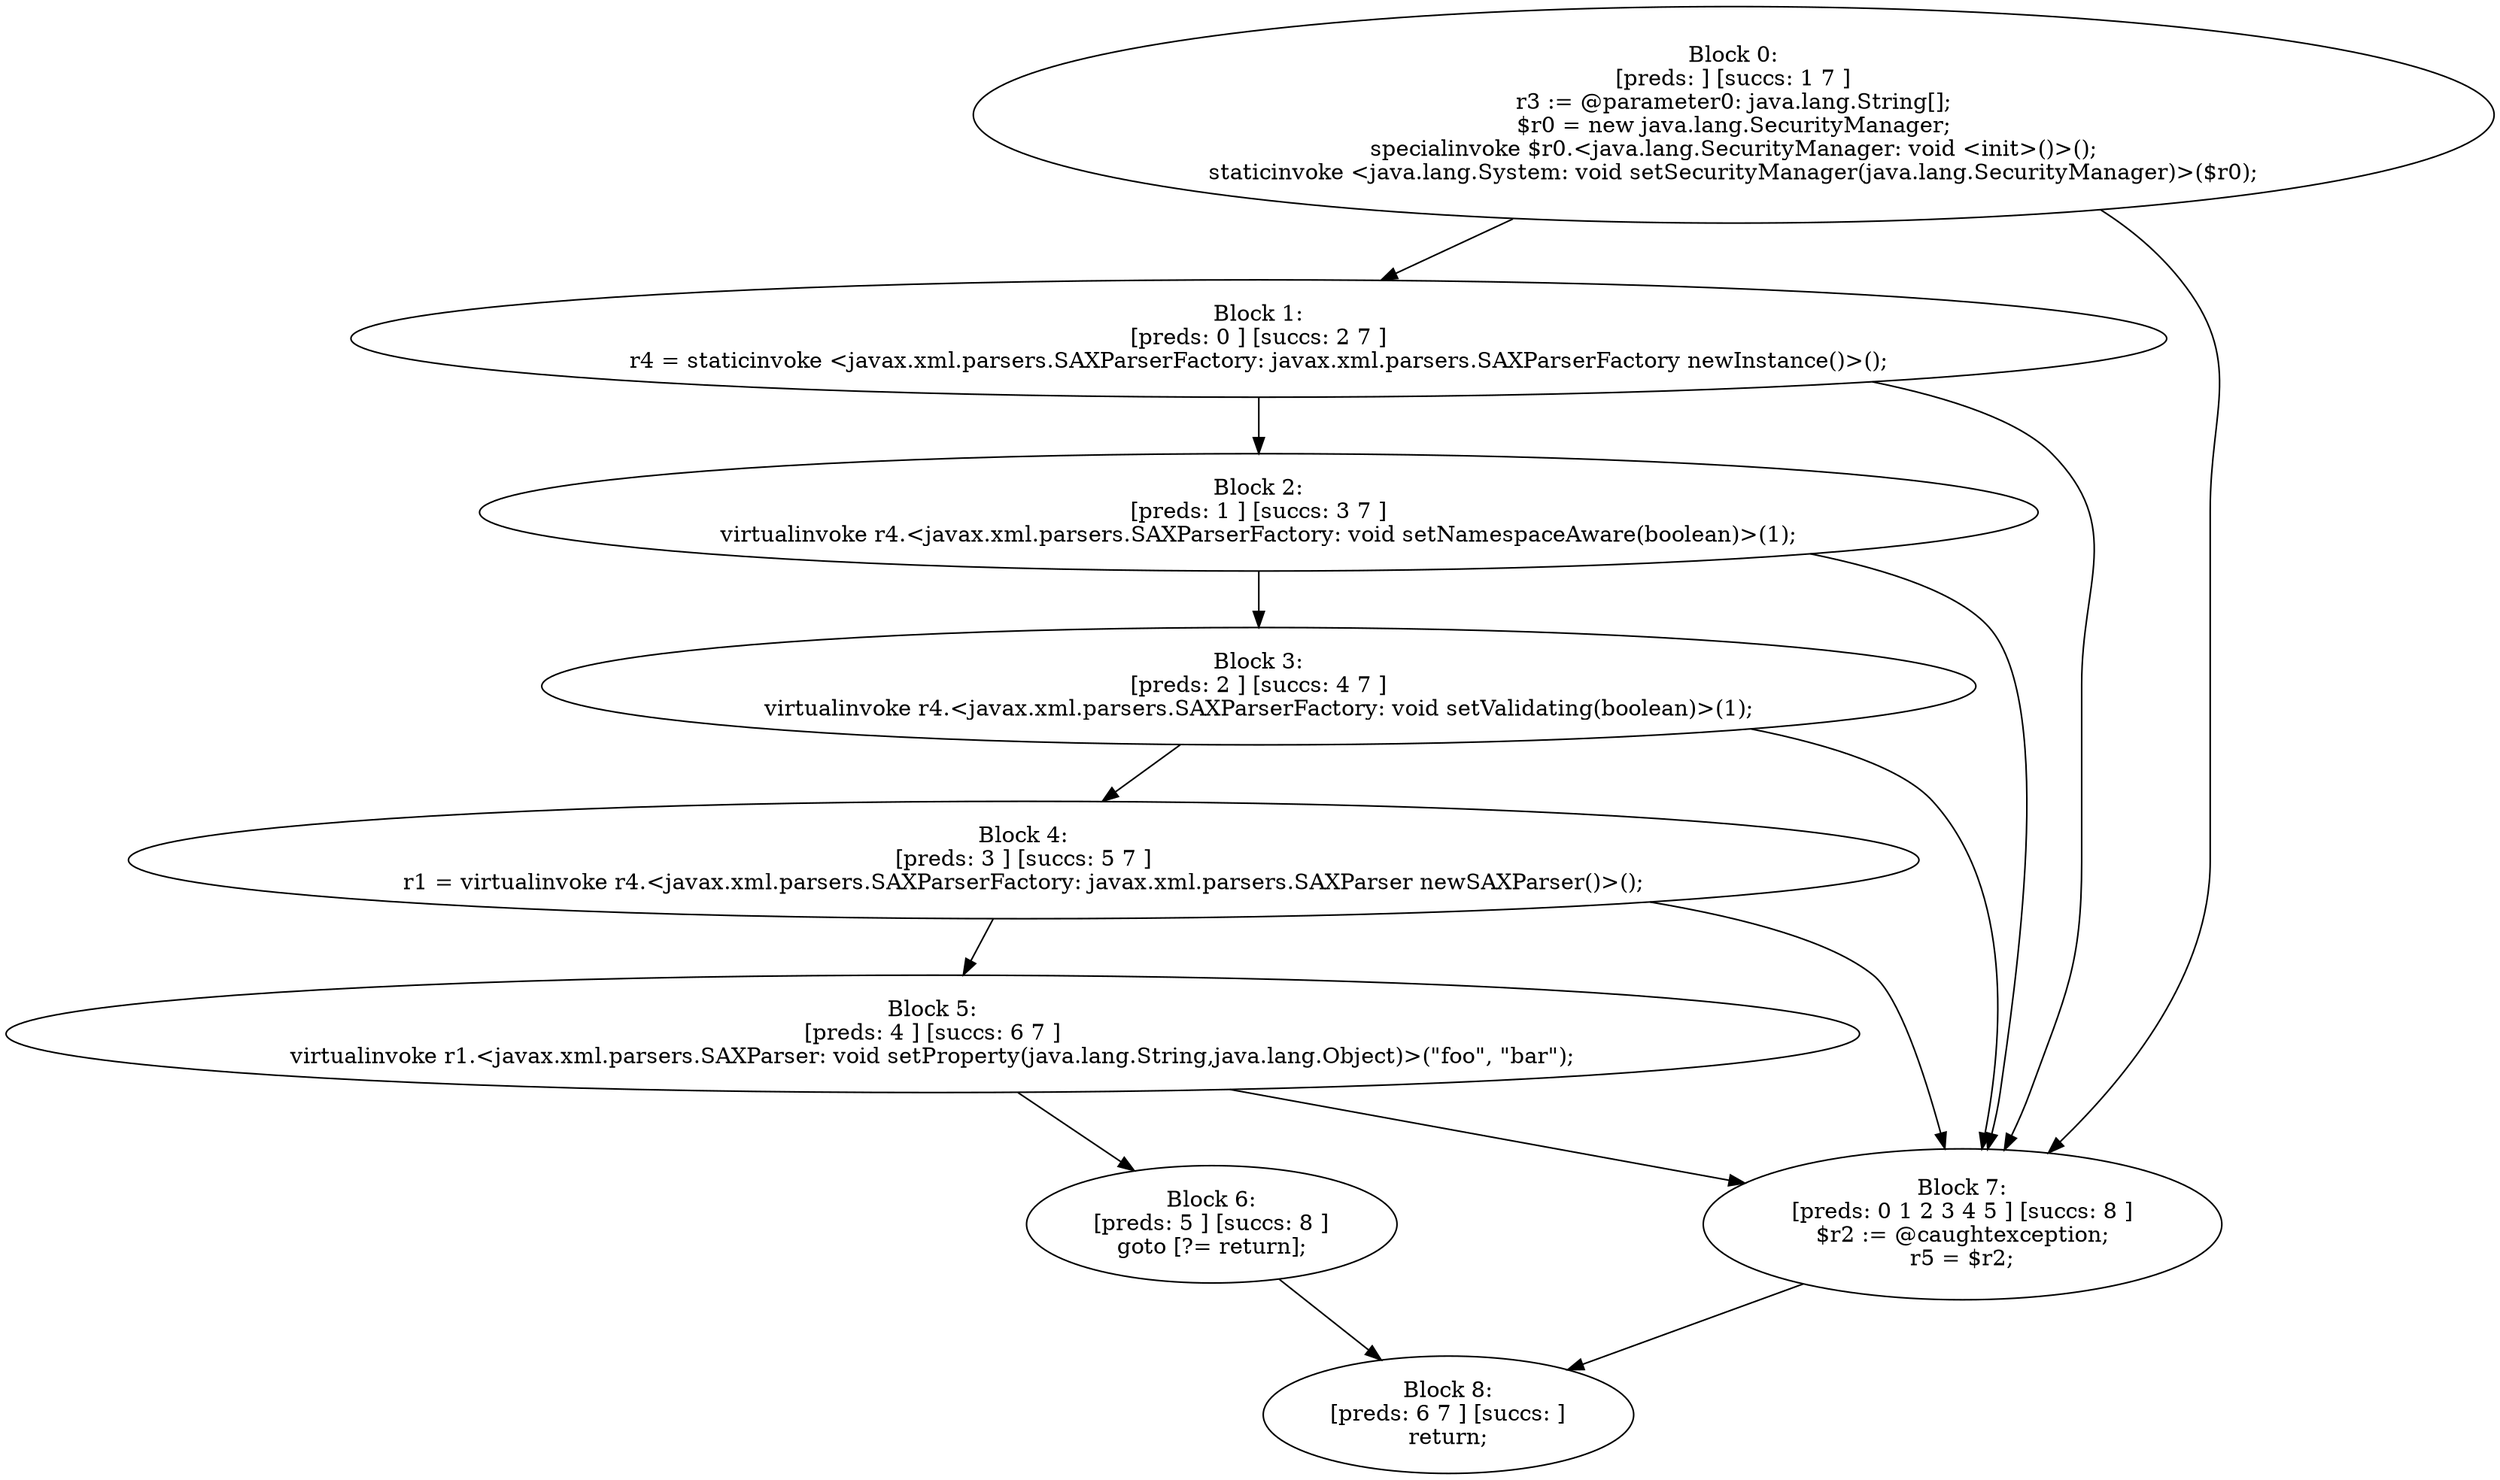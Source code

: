 digraph "unitGraph" {
    "Block 0:
[preds: ] [succs: 1 7 ]
r3 := @parameter0: java.lang.String[];
$r0 = new java.lang.SecurityManager;
specialinvoke $r0.<java.lang.SecurityManager: void <init>()>();
staticinvoke <java.lang.System: void setSecurityManager(java.lang.SecurityManager)>($r0);
"
    "Block 1:
[preds: 0 ] [succs: 2 7 ]
r4 = staticinvoke <javax.xml.parsers.SAXParserFactory: javax.xml.parsers.SAXParserFactory newInstance()>();
"
    "Block 2:
[preds: 1 ] [succs: 3 7 ]
virtualinvoke r4.<javax.xml.parsers.SAXParserFactory: void setNamespaceAware(boolean)>(1);
"
    "Block 3:
[preds: 2 ] [succs: 4 7 ]
virtualinvoke r4.<javax.xml.parsers.SAXParserFactory: void setValidating(boolean)>(1);
"
    "Block 4:
[preds: 3 ] [succs: 5 7 ]
r1 = virtualinvoke r4.<javax.xml.parsers.SAXParserFactory: javax.xml.parsers.SAXParser newSAXParser()>();
"
    "Block 5:
[preds: 4 ] [succs: 6 7 ]
virtualinvoke r1.<javax.xml.parsers.SAXParser: void setProperty(java.lang.String,java.lang.Object)>(\"foo\", \"bar\");
"
    "Block 6:
[preds: 5 ] [succs: 8 ]
goto [?= return];
"
    "Block 7:
[preds: 0 1 2 3 4 5 ] [succs: 8 ]
$r2 := @caughtexception;
r5 = $r2;
"
    "Block 8:
[preds: 6 7 ] [succs: ]
return;
"
    "Block 0:
[preds: ] [succs: 1 7 ]
r3 := @parameter0: java.lang.String[];
$r0 = new java.lang.SecurityManager;
specialinvoke $r0.<java.lang.SecurityManager: void <init>()>();
staticinvoke <java.lang.System: void setSecurityManager(java.lang.SecurityManager)>($r0);
"->"Block 1:
[preds: 0 ] [succs: 2 7 ]
r4 = staticinvoke <javax.xml.parsers.SAXParserFactory: javax.xml.parsers.SAXParserFactory newInstance()>();
";
    "Block 0:
[preds: ] [succs: 1 7 ]
r3 := @parameter0: java.lang.String[];
$r0 = new java.lang.SecurityManager;
specialinvoke $r0.<java.lang.SecurityManager: void <init>()>();
staticinvoke <java.lang.System: void setSecurityManager(java.lang.SecurityManager)>($r0);
"->"Block 7:
[preds: 0 1 2 3 4 5 ] [succs: 8 ]
$r2 := @caughtexception;
r5 = $r2;
";
    "Block 1:
[preds: 0 ] [succs: 2 7 ]
r4 = staticinvoke <javax.xml.parsers.SAXParserFactory: javax.xml.parsers.SAXParserFactory newInstance()>();
"->"Block 2:
[preds: 1 ] [succs: 3 7 ]
virtualinvoke r4.<javax.xml.parsers.SAXParserFactory: void setNamespaceAware(boolean)>(1);
";
    "Block 1:
[preds: 0 ] [succs: 2 7 ]
r4 = staticinvoke <javax.xml.parsers.SAXParserFactory: javax.xml.parsers.SAXParserFactory newInstance()>();
"->"Block 7:
[preds: 0 1 2 3 4 5 ] [succs: 8 ]
$r2 := @caughtexception;
r5 = $r2;
";
    "Block 2:
[preds: 1 ] [succs: 3 7 ]
virtualinvoke r4.<javax.xml.parsers.SAXParserFactory: void setNamespaceAware(boolean)>(1);
"->"Block 3:
[preds: 2 ] [succs: 4 7 ]
virtualinvoke r4.<javax.xml.parsers.SAXParserFactory: void setValidating(boolean)>(1);
";
    "Block 2:
[preds: 1 ] [succs: 3 7 ]
virtualinvoke r4.<javax.xml.parsers.SAXParserFactory: void setNamespaceAware(boolean)>(1);
"->"Block 7:
[preds: 0 1 2 3 4 5 ] [succs: 8 ]
$r2 := @caughtexception;
r5 = $r2;
";
    "Block 3:
[preds: 2 ] [succs: 4 7 ]
virtualinvoke r4.<javax.xml.parsers.SAXParserFactory: void setValidating(boolean)>(1);
"->"Block 4:
[preds: 3 ] [succs: 5 7 ]
r1 = virtualinvoke r4.<javax.xml.parsers.SAXParserFactory: javax.xml.parsers.SAXParser newSAXParser()>();
";
    "Block 3:
[preds: 2 ] [succs: 4 7 ]
virtualinvoke r4.<javax.xml.parsers.SAXParserFactory: void setValidating(boolean)>(1);
"->"Block 7:
[preds: 0 1 2 3 4 5 ] [succs: 8 ]
$r2 := @caughtexception;
r5 = $r2;
";
    "Block 4:
[preds: 3 ] [succs: 5 7 ]
r1 = virtualinvoke r4.<javax.xml.parsers.SAXParserFactory: javax.xml.parsers.SAXParser newSAXParser()>();
"->"Block 5:
[preds: 4 ] [succs: 6 7 ]
virtualinvoke r1.<javax.xml.parsers.SAXParser: void setProperty(java.lang.String,java.lang.Object)>(\"foo\", \"bar\");
";
    "Block 4:
[preds: 3 ] [succs: 5 7 ]
r1 = virtualinvoke r4.<javax.xml.parsers.SAXParserFactory: javax.xml.parsers.SAXParser newSAXParser()>();
"->"Block 7:
[preds: 0 1 2 3 4 5 ] [succs: 8 ]
$r2 := @caughtexception;
r5 = $r2;
";
    "Block 5:
[preds: 4 ] [succs: 6 7 ]
virtualinvoke r1.<javax.xml.parsers.SAXParser: void setProperty(java.lang.String,java.lang.Object)>(\"foo\", \"bar\");
"->"Block 6:
[preds: 5 ] [succs: 8 ]
goto [?= return];
";
    "Block 5:
[preds: 4 ] [succs: 6 7 ]
virtualinvoke r1.<javax.xml.parsers.SAXParser: void setProperty(java.lang.String,java.lang.Object)>(\"foo\", \"bar\");
"->"Block 7:
[preds: 0 1 2 3 4 5 ] [succs: 8 ]
$r2 := @caughtexception;
r5 = $r2;
";
    "Block 6:
[preds: 5 ] [succs: 8 ]
goto [?= return];
"->"Block 8:
[preds: 6 7 ] [succs: ]
return;
";
    "Block 7:
[preds: 0 1 2 3 4 5 ] [succs: 8 ]
$r2 := @caughtexception;
r5 = $r2;
"->"Block 8:
[preds: 6 7 ] [succs: ]
return;
";
}
